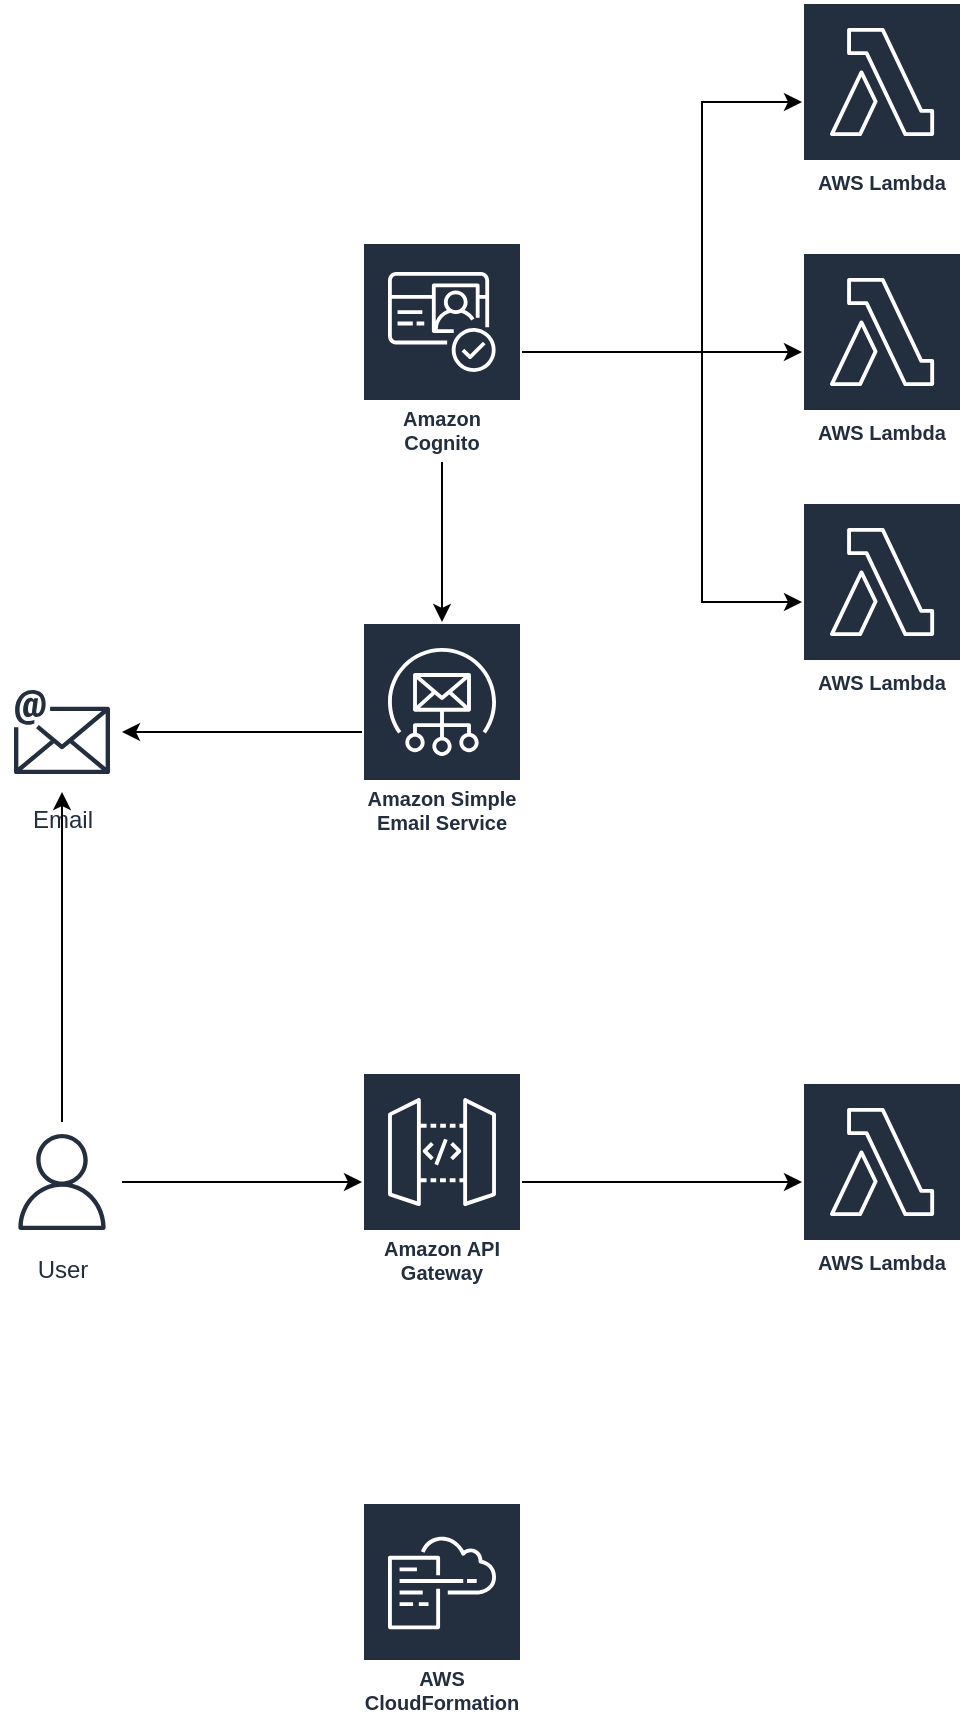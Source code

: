 <mxfile version="12.7.9" type="device"><diagram id="7LMm6dpN1GZ5sVWqJb9N" name="Page-1"><mxGraphModel dx="932" dy="516" grid="1" gridSize="10" guides="1" tooltips="1" connect="1" arrows="1" fold="1" page="1" pageScale="1" pageWidth="1169" pageHeight="827" math="0" shadow="0"><root><mxCell id="0"/><mxCell id="1" parent="0"/><mxCell id="GX8eN0uFagtyvnEZs1El-5" style="edgeStyle=orthogonalEdgeStyle;rounded=0;orthogonalLoop=1;jettySize=auto;html=1;" edge="1" parent="1" source="GX8eN0uFagtyvnEZs1El-1" target="GX8eN0uFagtyvnEZs1El-2"><mxGeometry relative="1" as="geometry"/></mxCell><mxCell id="GX8eN0uFagtyvnEZs1El-6" style="edgeStyle=orthogonalEdgeStyle;rounded=0;orthogonalLoop=1;jettySize=auto;html=1;" edge="1" parent="1" source="GX8eN0uFagtyvnEZs1El-1" target="GX8eN0uFagtyvnEZs1El-3"><mxGeometry relative="1" as="geometry"><Array as="points"><mxPoint x="410" y="205"/><mxPoint x="410" y="330"/></Array></mxGeometry></mxCell><mxCell id="GX8eN0uFagtyvnEZs1El-7" style="edgeStyle=orthogonalEdgeStyle;rounded=0;orthogonalLoop=1;jettySize=auto;html=1;" edge="1" parent="1" source="GX8eN0uFagtyvnEZs1El-1" target="GX8eN0uFagtyvnEZs1El-4"><mxGeometry relative="1" as="geometry"><Array as="points"><mxPoint x="410" y="205"/><mxPoint x="410" y="80"/></Array></mxGeometry></mxCell><mxCell id="GX8eN0uFagtyvnEZs1El-9" style="edgeStyle=orthogonalEdgeStyle;rounded=0;orthogonalLoop=1;jettySize=auto;html=1;" edge="1" parent="1" source="GX8eN0uFagtyvnEZs1El-1" target="GX8eN0uFagtyvnEZs1El-8"><mxGeometry relative="1" as="geometry"/></mxCell><mxCell id="GX8eN0uFagtyvnEZs1El-1" value="Amazon Cognito" style="outlineConnect=0;fontColor=#232F3E;gradientColor=none;strokeColor=#ffffff;fillColor=#232F3E;dashed=0;verticalLabelPosition=middle;verticalAlign=bottom;align=center;html=1;whiteSpace=wrap;fontSize=10;fontStyle=1;spacing=3;shape=mxgraph.aws4.productIcon;prIcon=mxgraph.aws4.cognito;" vertex="1" parent="1"><mxGeometry x="240" y="150" width="80" height="110" as="geometry"/></mxCell><mxCell id="GX8eN0uFagtyvnEZs1El-2" value="AWS Lambda" style="outlineConnect=0;fontColor=#232F3E;gradientColor=none;strokeColor=#ffffff;fillColor=#232F3E;dashed=0;verticalLabelPosition=middle;verticalAlign=bottom;align=center;html=1;whiteSpace=wrap;fontSize=10;fontStyle=1;spacing=3;shape=mxgraph.aws4.productIcon;prIcon=mxgraph.aws4.lambda;" vertex="1" parent="1"><mxGeometry x="460" y="155" width="80" height="100" as="geometry"/></mxCell><mxCell id="GX8eN0uFagtyvnEZs1El-3" value="AWS Lambda" style="outlineConnect=0;fontColor=#232F3E;gradientColor=none;strokeColor=#ffffff;fillColor=#232F3E;dashed=0;verticalLabelPosition=middle;verticalAlign=bottom;align=center;html=1;whiteSpace=wrap;fontSize=10;fontStyle=1;spacing=3;shape=mxgraph.aws4.productIcon;prIcon=mxgraph.aws4.lambda;" vertex="1" parent="1"><mxGeometry x="460" y="280" width="80" height="100" as="geometry"/></mxCell><mxCell id="GX8eN0uFagtyvnEZs1El-4" value="AWS Lambda" style="outlineConnect=0;fontColor=#232F3E;gradientColor=none;strokeColor=#ffffff;fillColor=#232F3E;dashed=0;verticalLabelPosition=middle;verticalAlign=bottom;align=center;html=1;whiteSpace=wrap;fontSize=10;fontStyle=1;spacing=3;shape=mxgraph.aws4.productIcon;prIcon=mxgraph.aws4.lambda;" vertex="1" parent="1"><mxGeometry x="460" y="30" width="80" height="100" as="geometry"/></mxCell><mxCell id="GX8eN0uFagtyvnEZs1El-11" style="edgeStyle=orthogonalEdgeStyle;rounded=0;orthogonalLoop=1;jettySize=auto;html=1;" edge="1" parent="1" source="GX8eN0uFagtyvnEZs1El-8" target="GX8eN0uFagtyvnEZs1El-10"><mxGeometry relative="1" as="geometry"/></mxCell><mxCell id="GX8eN0uFagtyvnEZs1El-8" value="Amazon Simple Email Service" style="outlineConnect=0;fontColor=#232F3E;gradientColor=none;strokeColor=#ffffff;fillColor=#232F3E;dashed=0;verticalLabelPosition=middle;verticalAlign=bottom;align=center;html=1;whiteSpace=wrap;fontSize=10;fontStyle=1;spacing=3;shape=mxgraph.aws4.productIcon;prIcon=mxgraph.aws4.simple_email_service;" vertex="1" parent="1"><mxGeometry x="240" y="340" width="80" height="110" as="geometry"/></mxCell><mxCell id="GX8eN0uFagtyvnEZs1El-10" value="Email" style="outlineConnect=0;fontColor=#232F3E;gradientColor=none;strokeColor=#232F3E;fillColor=#ffffff;dashed=0;verticalLabelPosition=bottom;verticalAlign=top;align=center;html=1;fontSize=12;fontStyle=0;aspect=fixed;shape=mxgraph.aws4.resourceIcon;resIcon=mxgraph.aws4.email;" vertex="1" parent="1"><mxGeometry x="60" y="365" width="60" height="60" as="geometry"/></mxCell><mxCell id="GX8eN0uFagtyvnEZs1El-12" value="AWS Lambda" style="outlineConnect=0;fontColor=#232F3E;gradientColor=none;strokeColor=#ffffff;fillColor=#232F3E;dashed=0;verticalLabelPosition=middle;verticalAlign=bottom;align=center;html=1;whiteSpace=wrap;fontSize=10;fontStyle=1;spacing=3;shape=mxgraph.aws4.productIcon;prIcon=mxgraph.aws4.lambda;" vertex="1" parent="1"><mxGeometry x="460" y="570" width="80" height="100" as="geometry"/></mxCell><mxCell id="GX8eN0uFagtyvnEZs1El-14" style="edgeStyle=orthogonalEdgeStyle;rounded=0;orthogonalLoop=1;jettySize=auto;html=1;" edge="1" parent="1" source="GX8eN0uFagtyvnEZs1El-13" target="GX8eN0uFagtyvnEZs1El-12"><mxGeometry relative="1" as="geometry"><mxPoint x="410" y="625" as="targetPoint"/></mxGeometry></mxCell><mxCell id="GX8eN0uFagtyvnEZs1El-13" value="Amazon API Gateway" style="outlineConnect=0;fontColor=#232F3E;gradientColor=none;strokeColor=#ffffff;fillColor=#232F3E;dashed=0;verticalLabelPosition=middle;verticalAlign=bottom;align=center;html=1;whiteSpace=wrap;fontSize=10;fontStyle=1;spacing=3;shape=mxgraph.aws4.productIcon;prIcon=mxgraph.aws4.api_gateway;" vertex="1" parent="1"><mxGeometry x="240" y="565" width="80" height="110" as="geometry"/></mxCell><mxCell id="GX8eN0uFagtyvnEZs1El-15" value="AWS CloudFormation" style="outlineConnect=0;fontColor=#232F3E;gradientColor=none;strokeColor=#ffffff;fillColor=#232F3E;dashed=0;verticalLabelPosition=middle;verticalAlign=bottom;align=center;html=1;whiteSpace=wrap;fontSize=10;fontStyle=1;spacing=3;shape=mxgraph.aws4.productIcon;prIcon=mxgraph.aws4.cloudformation;" vertex="1" parent="1"><mxGeometry x="240" y="780" width="80" height="110" as="geometry"/></mxCell><mxCell id="GX8eN0uFagtyvnEZs1El-18" style="edgeStyle=orthogonalEdgeStyle;rounded=0;orthogonalLoop=1;jettySize=auto;html=1;" edge="1" parent="1" source="GX8eN0uFagtyvnEZs1El-17" target="GX8eN0uFagtyvnEZs1El-10"><mxGeometry relative="1" as="geometry"/></mxCell><mxCell id="GX8eN0uFagtyvnEZs1El-19" style="edgeStyle=orthogonalEdgeStyle;rounded=0;orthogonalLoop=1;jettySize=auto;html=1;" edge="1" parent="1" source="GX8eN0uFagtyvnEZs1El-17" target="GX8eN0uFagtyvnEZs1El-13"><mxGeometry relative="1" as="geometry"/></mxCell><mxCell id="GX8eN0uFagtyvnEZs1El-17" value="User" style="outlineConnect=0;fontColor=#232F3E;gradientColor=none;strokeColor=#232F3E;fillColor=#ffffff;dashed=0;verticalLabelPosition=bottom;verticalAlign=top;align=center;html=1;fontSize=12;fontStyle=0;aspect=fixed;shape=mxgraph.aws4.resourceIcon;resIcon=mxgraph.aws4.user;" vertex="1" parent="1"><mxGeometry x="60" y="590" width="60" height="60" as="geometry"/></mxCell></root></mxGraphModel></diagram></mxfile>